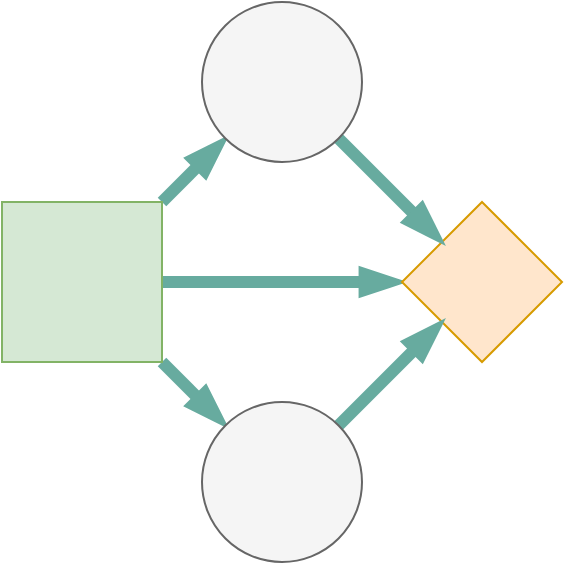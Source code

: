 <mxfile version="13.3.5" type="device"><diagram id="uzHiqGIp6wxlercmmxVy" name="Page-1"><mxGraphModel dx="677" dy="420" grid="1" gridSize="10" guides="1" tooltips="1" connect="1" arrows="1" fold="1" page="1" pageScale="1" pageWidth="850" pageHeight="1100" math="1" shadow="0"><root><mxCell id="0"/><mxCell id="1" parent="0"/><mxCell id="A0kzV5dUTOmo2_fwmIPG-31" style="rounded=0;orthogonalLoop=1;jettySize=auto;html=1;startSize=8;strokeWidth=6;strokeColor=#67AB9F;endArrow=blockThin;endFill=1;" edge="1" parent="1" source="A0kzV5dUTOmo2_fwmIPG-4" target="A0kzV5dUTOmo2_fwmIPG-30"><mxGeometry relative="1" as="geometry"/></mxCell><mxCell id="A0kzV5dUTOmo2_fwmIPG-33" style="edgeStyle=none;rounded=0;orthogonalLoop=1;jettySize=auto;html=1;startSize=8;strokeWidth=6;strokeColor=#67AB9F;endArrow=blockThin;endFill=1;" edge="1" parent="1" source="A0kzV5dUTOmo2_fwmIPG-4" target="A0kzV5dUTOmo2_fwmIPG-15"><mxGeometry relative="1" as="geometry"/></mxCell><mxCell id="A0kzV5dUTOmo2_fwmIPG-48" style="edgeStyle=none;rounded=0;orthogonalLoop=1;jettySize=auto;html=1;startSize=8;strokeWidth=6;strokeColor=#67AB9F;endArrow=blockThin;endFill=1;" edge="1" parent="1" source="A0kzV5dUTOmo2_fwmIPG-4" target="A0kzV5dUTOmo2_fwmIPG-47"><mxGeometry relative="1" as="geometry"/></mxCell><mxCell id="A0kzV5dUTOmo2_fwmIPG-4" value="" style="whiteSpace=wrap;html=1;aspect=fixed;fontFamily=Helvetica;fontSize=12;align=center;strokeColor=#82b366;fillColor=#d5e8d4;" vertex="1" parent="1"><mxGeometry x="300" y="200" width="80" height="80" as="geometry"/></mxCell><mxCell id="A0kzV5dUTOmo2_fwmIPG-15" value="" style="rhombus;whiteSpace=wrap;html=1;fontFamily=Helvetica;fontSize=12;align=center;strokeColor=#d79b00;fillColor=#ffe6cc;" vertex="1" parent="1"><mxGeometry x="500" y="200" width="80" height="80" as="geometry"/></mxCell><mxCell id="A0kzV5dUTOmo2_fwmIPG-54" style="edgeStyle=none;rounded=0;orthogonalLoop=1;jettySize=auto;html=1;startSize=8;strokeWidth=6;strokeColor=#67AB9F;endArrow=blockThin;endFill=1;" edge="1" parent="1" source="A0kzV5dUTOmo2_fwmIPG-30" target="A0kzV5dUTOmo2_fwmIPG-15"><mxGeometry relative="1" as="geometry"/></mxCell><mxCell id="A0kzV5dUTOmo2_fwmIPG-30" value="" style="ellipse;whiteSpace=wrap;html=1;aspect=fixed;fillColor=#f5f5f5;strokeColor=#666666;fontColor=#333333;" vertex="1" parent="1"><mxGeometry x="400" y="100" width="80" height="80" as="geometry"/></mxCell><mxCell id="A0kzV5dUTOmo2_fwmIPG-55" style="edgeStyle=none;rounded=0;orthogonalLoop=1;jettySize=auto;html=1;startSize=8;strokeWidth=6;strokeColor=#67AB9F;endArrow=blockThin;endFill=1;" edge="1" parent="1" source="A0kzV5dUTOmo2_fwmIPG-47" target="A0kzV5dUTOmo2_fwmIPG-15"><mxGeometry relative="1" as="geometry"/></mxCell><mxCell id="A0kzV5dUTOmo2_fwmIPG-47" value="" style="ellipse;whiteSpace=wrap;html=1;aspect=fixed;fontFamily=Helvetica;fontSize=12;fontColor=#333333;align=center;strokeColor=#666666;fillColor=#f5f5f5;" vertex="1" parent="1"><mxGeometry x="400" y="300" width="80" height="80" as="geometry"/></mxCell></root></mxGraphModel></diagram></mxfile>